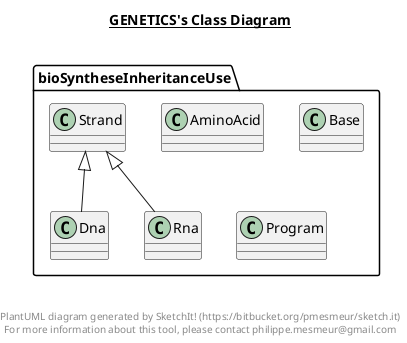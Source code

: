 @startuml

title __GENETICS's Class Diagram__\n

  package bioSyntheseInheritanceUse {
    class AminoAcid {
    }
  }
  

  package bioSyntheseInheritanceUse {
    class Base {
    }
  }
  

  package bioSyntheseInheritanceUse {
    class Dna {
    }
  }
  

  package bioSyntheseInheritanceUse {
    class Program {
    }
  }
  

  package bioSyntheseInheritanceUse {
    class Rna {
    }
  }
  

  package bioSyntheseInheritanceUse {
    class Strand {
    }
  }
  

  Dna -up-|> Strand
  Rna -up-|> Strand


right footer


PlantUML diagram generated by SketchIt! (https://bitbucket.org/pmesmeur/sketch.it)
For more information about this tool, please contact philippe.mesmeur@gmail.com
endfooter

@enduml
